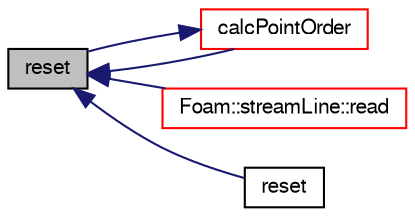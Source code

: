 digraph "reset"
{
  bgcolor="transparent";
  edge [fontname="FreeSans",fontsize="10",labelfontname="FreeSans",labelfontsize="10"];
  node [fontname="FreeSans",fontsize="10",shape=record];
  rankdir="LR";
  Node16497 [label="reset",height=0.2,width=0.4,color="black", fillcolor="grey75", style="filled", fontcolor="black"];
  Node16497 -> Node16498 [dir="back",color="midnightblue",fontsize="10",style="solid",fontname="FreeSans"];
  Node16498 [label="calcPointOrder",height=0.2,width=0.4,color="red",URL="$a27530.html#a156c0fd56f1beafef1b3e451cbc7cfa1",tooltip="Helper function to calculate point ordering. Returns true. "];
  Node16498 -> Node16497 [dir="back",color="midnightblue",fontsize="10",style="solid",fontname="FreeSans"];
  Node16497 -> Node16500 [dir="back",color="midnightblue",fontsize="10",style="solid",fontname="FreeSans"];
  Node16500 [label="Foam::streamLine::read",height=0.2,width=0.4,color="red",URL="$a28770.html#aa9b8764750bd9ff67ca32b6551dc7847",tooltip="Read the field average data. "];
  Node16497 -> Node16502 [dir="back",color="midnightblue",fontsize="10",style="solid",fontname="FreeSans"];
  Node16502 [label="reset",height=0.2,width=0.4,color="black",URL="$a27530.html#a04c67765e3456d7e4791dc5e311c0e29",tooltip="Reset this primitiveMesh given the primitive array sizes and cells. "];
}
